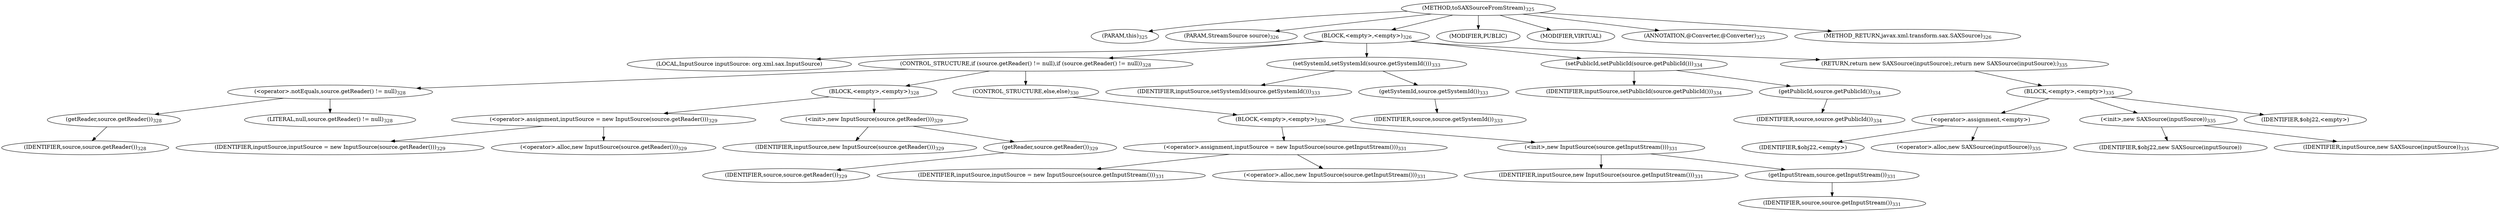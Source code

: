 digraph "toSAXSourceFromStream" {  
"785" [label = <(METHOD,toSAXSourceFromStream)<SUB>325</SUB>> ]
"786" [label = <(PARAM,this)<SUB>325</SUB>> ]
"787" [label = <(PARAM,StreamSource source)<SUB>326</SUB>> ]
"788" [label = <(BLOCK,&lt;empty&gt;,&lt;empty&gt;)<SUB>326</SUB>> ]
"42" [label = <(LOCAL,InputSource inputSource: org.xml.sax.InputSource)> ]
"789" [label = <(CONTROL_STRUCTURE,if (source.getReader() != null),if (source.getReader() != null))<SUB>328</SUB>> ]
"790" [label = <(&lt;operator&gt;.notEquals,source.getReader() != null)<SUB>328</SUB>> ]
"791" [label = <(getReader,source.getReader())<SUB>328</SUB>> ]
"792" [label = <(IDENTIFIER,source,source.getReader())<SUB>328</SUB>> ]
"793" [label = <(LITERAL,null,source.getReader() != null)<SUB>328</SUB>> ]
"794" [label = <(BLOCK,&lt;empty&gt;,&lt;empty&gt;)<SUB>328</SUB>> ]
"795" [label = <(&lt;operator&gt;.assignment,inputSource = new InputSource(source.getReader()))<SUB>329</SUB>> ]
"796" [label = <(IDENTIFIER,inputSource,inputSource = new InputSource(source.getReader()))<SUB>329</SUB>> ]
"797" [label = <(&lt;operator&gt;.alloc,new InputSource(source.getReader()))<SUB>329</SUB>> ]
"798" [label = <(&lt;init&gt;,new InputSource(source.getReader()))<SUB>329</SUB>> ]
"41" [label = <(IDENTIFIER,inputSource,new InputSource(source.getReader()))<SUB>329</SUB>> ]
"799" [label = <(getReader,source.getReader())<SUB>329</SUB>> ]
"800" [label = <(IDENTIFIER,source,source.getReader())<SUB>329</SUB>> ]
"801" [label = <(CONTROL_STRUCTURE,else,else)<SUB>330</SUB>> ]
"802" [label = <(BLOCK,&lt;empty&gt;,&lt;empty&gt;)<SUB>330</SUB>> ]
"803" [label = <(&lt;operator&gt;.assignment,inputSource = new InputSource(source.getInputStream()))<SUB>331</SUB>> ]
"804" [label = <(IDENTIFIER,inputSource,inputSource = new InputSource(source.getInputStream()))<SUB>331</SUB>> ]
"805" [label = <(&lt;operator&gt;.alloc,new InputSource(source.getInputStream()))<SUB>331</SUB>> ]
"806" [label = <(&lt;init&gt;,new InputSource(source.getInputStream()))<SUB>331</SUB>> ]
"43" [label = <(IDENTIFIER,inputSource,new InputSource(source.getInputStream()))<SUB>331</SUB>> ]
"807" [label = <(getInputStream,source.getInputStream())<SUB>331</SUB>> ]
"808" [label = <(IDENTIFIER,source,source.getInputStream())<SUB>331</SUB>> ]
"809" [label = <(setSystemId,setSystemId(source.getSystemId()))<SUB>333</SUB>> ]
"810" [label = <(IDENTIFIER,inputSource,setSystemId(source.getSystemId()))<SUB>333</SUB>> ]
"811" [label = <(getSystemId,source.getSystemId())<SUB>333</SUB>> ]
"812" [label = <(IDENTIFIER,source,source.getSystemId())<SUB>333</SUB>> ]
"813" [label = <(setPublicId,setPublicId(source.getPublicId()))<SUB>334</SUB>> ]
"814" [label = <(IDENTIFIER,inputSource,setPublicId(source.getPublicId()))<SUB>334</SUB>> ]
"815" [label = <(getPublicId,source.getPublicId())<SUB>334</SUB>> ]
"816" [label = <(IDENTIFIER,source,source.getPublicId())<SUB>334</SUB>> ]
"817" [label = <(RETURN,return new SAXSource(inputSource);,return new SAXSource(inputSource);)<SUB>335</SUB>> ]
"818" [label = <(BLOCK,&lt;empty&gt;,&lt;empty&gt;)<SUB>335</SUB>> ]
"819" [label = <(&lt;operator&gt;.assignment,&lt;empty&gt;)> ]
"820" [label = <(IDENTIFIER,$obj22,&lt;empty&gt;)> ]
"821" [label = <(&lt;operator&gt;.alloc,new SAXSource(inputSource))<SUB>335</SUB>> ]
"822" [label = <(&lt;init&gt;,new SAXSource(inputSource))<SUB>335</SUB>> ]
"823" [label = <(IDENTIFIER,$obj22,new SAXSource(inputSource))> ]
"824" [label = <(IDENTIFIER,inputSource,new SAXSource(inputSource))<SUB>335</SUB>> ]
"825" [label = <(IDENTIFIER,$obj22,&lt;empty&gt;)> ]
"826" [label = <(MODIFIER,PUBLIC)> ]
"827" [label = <(MODIFIER,VIRTUAL)> ]
"828" [label = <(ANNOTATION,@Converter,@Converter)<SUB>325</SUB>> ]
"829" [label = <(METHOD_RETURN,javax.xml.transform.sax.SAXSource)<SUB>326</SUB>> ]
  "785" -> "786" 
  "785" -> "787" 
  "785" -> "788" 
  "785" -> "826" 
  "785" -> "827" 
  "785" -> "828" 
  "785" -> "829" 
  "788" -> "42" 
  "788" -> "789" 
  "788" -> "809" 
  "788" -> "813" 
  "788" -> "817" 
  "789" -> "790" 
  "789" -> "794" 
  "789" -> "801" 
  "790" -> "791" 
  "790" -> "793" 
  "791" -> "792" 
  "794" -> "795" 
  "794" -> "798" 
  "795" -> "796" 
  "795" -> "797" 
  "798" -> "41" 
  "798" -> "799" 
  "799" -> "800" 
  "801" -> "802" 
  "802" -> "803" 
  "802" -> "806" 
  "803" -> "804" 
  "803" -> "805" 
  "806" -> "43" 
  "806" -> "807" 
  "807" -> "808" 
  "809" -> "810" 
  "809" -> "811" 
  "811" -> "812" 
  "813" -> "814" 
  "813" -> "815" 
  "815" -> "816" 
  "817" -> "818" 
  "818" -> "819" 
  "818" -> "822" 
  "818" -> "825" 
  "819" -> "820" 
  "819" -> "821" 
  "822" -> "823" 
  "822" -> "824" 
}
